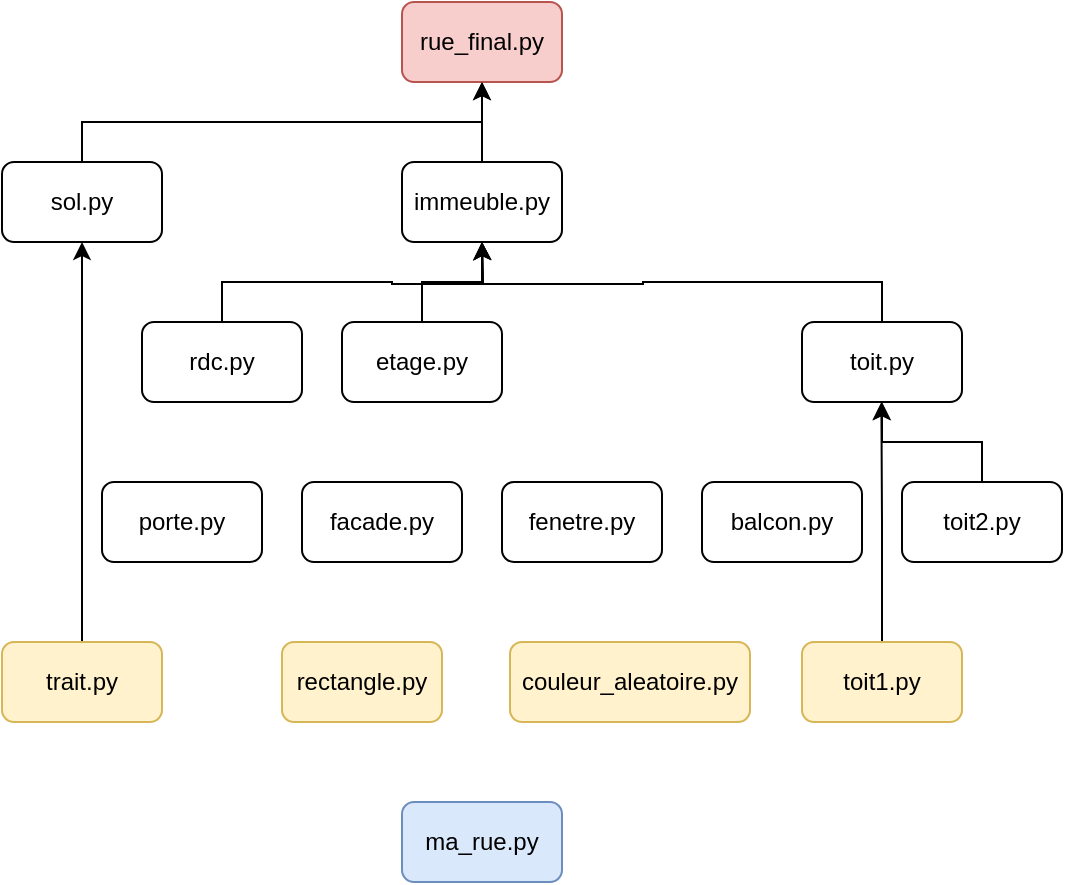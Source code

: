<mxfile version="13.7.7" type="github">
  <diagram id="HdOy5hCFVc_l6h5zoy2q" name="Page-1">
    <mxGraphModel dx="981" dy="526" grid="1" gridSize="10" guides="1" tooltips="1" connect="1" arrows="1" fold="1" page="1" pageScale="1" pageWidth="827" pageHeight="1169" math="0" shadow="0">
      <root>
        <mxCell id="0" />
        <mxCell id="1" parent="0" />
        <mxCell id="e1m-v7APDcnokaSs3wws-32" value="" style="edgeStyle=orthogonalEdgeStyle;rounded=0;orthogonalLoop=1;jettySize=auto;html=1;startArrow=classic;startFill=1;endArrow=none;endFill=0;" edge="1" parent="1" source="e1m-v7APDcnokaSs3wws-30" target="e1m-v7APDcnokaSs3wws-31">
          <mxGeometry relative="1" as="geometry" />
        </mxCell>
        <mxCell id="e1m-v7APDcnokaSs3wws-30" value="rue_final.py" style="rounded=1;whiteSpace=wrap;html=1;fillColor=#f8cecc;strokeColor=#b85450;" vertex="1" parent="1">
          <mxGeometry x="360" y="80" width="80" height="40" as="geometry" />
        </mxCell>
        <mxCell id="e1m-v7APDcnokaSs3wws-31" value="immeuble.py" style="rounded=1;whiteSpace=wrap;html=1;" vertex="1" parent="1">
          <mxGeometry x="360" y="160" width="80" height="40" as="geometry" />
        </mxCell>
        <mxCell id="e1m-v7APDcnokaSs3wws-34" style="edgeStyle=orthogonalEdgeStyle;rounded=0;orthogonalLoop=1;jettySize=auto;html=1;exitX=0.5;exitY=0;exitDx=0;exitDy=0;entryX=0.5;entryY=1;entryDx=0;entryDy=0;startArrow=none;startFill=0;endArrow=classic;endFill=1;" edge="1" parent="1" source="e1m-v7APDcnokaSs3wws-33" target="e1m-v7APDcnokaSs3wws-30">
          <mxGeometry relative="1" as="geometry" />
        </mxCell>
        <mxCell id="e1m-v7APDcnokaSs3wws-33" value="sol.py" style="rounded=1;whiteSpace=wrap;html=1;" vertex="1" parent="1">
          <mxGeometry x="160" y="160" width="80" height="40" as="geometry" />
        </mxCell>
        <mxCell id="e1m-v7APDcnokaSs3wws-41" style="edgeStyle=orthogonalEdgeStyle;rounded=0;orthogonalLoop=1;jettySize=auto;html=1;exitX=0.5;exitY=0;exitDx=0;exitDy=0;startArrow=none;startFill=0;endArrow=classic;endFill=1;" edge="1" parent="1" source="e1m-v7APDcnokaSs3wws-35">
          <mxGeometry relative="1" as="geometry">
            <mxPoint x="400" y="200" as="targetPoint" />
          </mxGeometry>
        </mxCell>
        <mxCell id="e1m-v7APDcnokaSs3wws-35" value="rdc.py" style="rounded=1;whiteSpace=wrap;html=1;" vertex="1" parent="1">
          <mxGeometry x="230" y="240" width="80" height="40" as="geometry" />
        </mxCell>
        <mxCell id="e1m-v7APDcnokaSs3wws-40" value="" style="edgeStyle=orthogonalEdgeStyle;rounded=0;orthogonalLoop=1;jettySize=auto;html=1;startArrow=none;startFill=0;endArrow=classic;endFill=1;" edge="1" parent="1" source="e1m-v7APDcnokaSs3wws-36" target="e1m-v7APDcnokaSs3wws-31">
          <mxGeometry relative="1" as="geometry" />
        </mxCell>
        <mxCell id="e1m-v7APDcnokaSs3wws-36" value="etage.py" style="rounded=1;whiteSpace=wrap;html=1;" vertex="1" parent="1">
          <mxGeometry x="330" y="240" width="80" height="40" as="geometry" />
        </mxCell>
        <mxCell id="e1m-v7APDcnokaSs3wws-37" value="couleur_aleatoire.py" style="rounded=1;whiteSpace=wrap;html=1;fillColor=#fff2cc;strokeColor=#d6b656;" vertex="1" parent="1">
          <mxGeometry x="414" y="400" width="120" height="40" as="geometry" />
        </mxCell>
        <mxCell id="e1m-v7APDcnokaSs3wws-52" style="edgeStyle=orthogonalEdgeStyle;rounded=0;orthogonalLoop=1;jettySize=auto;html=1;exitX=0.5;exitY=0;exitDx=0;exitDy=0;startArrow=none;startFill=0;endArrow=classic;endFill=1;" edge="1" parent="1" source="e1m-v7APDcnokaSs3wws-38">
          <mxGeometry relative="1" as="geometry">
            <mxPoint x="400" y="200" as="targetPoint" />
          </mxGeometry>
        </mxCell>
        <mxCell id="e1m-v7APDcnokaSs3wws-38" value="toit.py" style="rounded=1;whiteSpace=wrap;html=1;" vertex="1" parent="1">
          <mxGeometry x="560" y="240" width="80" height="40" as="geometry" />
        </mxCell>
        <mxCell id="e1m-v7APDcnokaSs3wws-48" style="edgeStyle=orthogonalEdgeStyle;rounded=0;orthogonalLoop=1;jettySize=auto;html=1;exitX=0.5;exitY=0;exitDx=0;exitDy=0;entryX=0.5;entryY=1;entryDx=0;entryDy=0;startArrow=none;startFill=0;endArrow=classic;endFill=1;" edge="1" parent="1" source="e1m-v7APDcnokaSs3wws-42" target="e1m-v7APDcnokaSs3wws-33">
          <mxGeometry relative="1" as="geometry" />
        </mxCell>
        <mxCell id="e1m-v7APDcnokaSs3wws-42" value="trait.py" style="rounded=1;whiteSpace=wrap;html=1;fillColor=#fff2cc;strokeColor=#d6b656;" vertex="1" parent="1">
          <mxGeometry x="160" y="400" width="80" height="40" as="geometry" />
        </mxCell>
        <mxCell id="e1m-v7APDcnokaSs3wws-43" value="rectangle.py" style="rounded=1;whiteSpace=wrap;html=1;fillColor=#fff2cc;strokeColor=#d6b656;" vertex="1" parent="1">
          <mxGeometry x="300" y="400" width="80" height="40" as="geometry" />
        </mxCell>
        <mxCell id="e1m-v7APDcnokaSs3wws-44" value="ma_rue.py" style="rounded=1;whiteSpace=wrap;html=1;fillColor=#dae8fc;strokeColor=#6c8ebf;" vertex="1" parent="1">
          <mxGeometry x="360" y="480" width="80" height="40" as="geometry" />
        </mxCell>
        <mxCell id="e1m-v7APDcnokaSs3wws-56" style="edgeStyle=orthogonalEdgeStyle;rounded=0;orthogonalLoop=1;jettySize=auto;html=1;exitX=0.5;exitY=0;exitDx=0;exitDy=0;entryX=0.5;entryY=1;entryDx=0;entryDy=0;startArrow=none;startFill=0;endArrow=classic;endFill=1;" edge="1" parent="1" source="e1m-v7APDcnokaSs3wws-45" target="e1m-v7APDcnokaSs3wws-38">
          <mxGeometry relative="1" as="geometry" />
        </mxCell>
        <mxCell id="e1m-v7APDcnokaSs3wws-45" value="toit2.py" style="rounded=1;whiteSpace=wrap;html=1;" vertex="1" parent="1">
          <mxGeometry x="610" y="320" width="80" height="40" as="geometry" />
        </mxCell>
        <mxCell id="e1m-v7APDcnokaSs3wws-58" style="edgeStyle=orthogonalEdgeStyle;rounded=0;orthogonalLoop=1;jettySize=auto;html=1;exitX=0.5;exitY=0;exitDx=0;exitDy=0;startArrow=none;startFill=0;endArrow=classic;endFill=1;" edge="1" parent="1" source="e1m-v7APDcnokaSs3wws-46">
          <mxGeometry relative="1" as="geometry">
            <mxPoint x="599.69" y="280" as="targetPoint" />
          </mxGeometry>
        </mxCell>
        <mxCell id="e1m-v7APDcnokaSs3wws-46" value="toit1.py" style="rounded=1;whiteSpace=wrap;html=1;fillColor=#fff2cc;strokeColor=#d6b656;" vertex="1" parent="1">
          <mxGeometry x="560" y="400" width="80" height="40" as="geometry" />
        </mxCell>
        <mxCell id="e1m-v7APDcnokaSs3wws-49" value="porte.py" style="rounded=1;whiteSpace=wrap;html=1;" vertex="1" parent="1">
          <mxGeometry x="210" y="320" width="80" height="40" as="geometry" />
        </mxCell>
        <mxCell id="e1m-v7APDcnokaSs3wws-53" value="facade.py" style="rounded=1;whiteSpace=wrap;html=1;" vertex="1" parent="1">
          <mxGeometry x="310" y="320" width="80" height="40" as="geometry" />
        </mxCell>
        <mxCell id="e1m-v7APDcnokaSs3wws-54" value="fenetre.py" style="rounded=1;whiteSpace=wrap;html=1;" vertex="1" parent="1">
          <mxGeometry x="410" y="320" width="80" height="40" as="geometry" />
        </mxCell>
        <mxCell id="e1m-v7APDcnokaSs3wws-55" value="balcon.py" style="rounded=1;whiteSpace=wrap;html=1;" vertex="1" parent="1">
          <mxGeometry x="510" y="320" width="80" height="40" as="geometry" />
        </mxCell>
      </root>
    </mxGraphModel>
  </diagram>
</mxfile>
